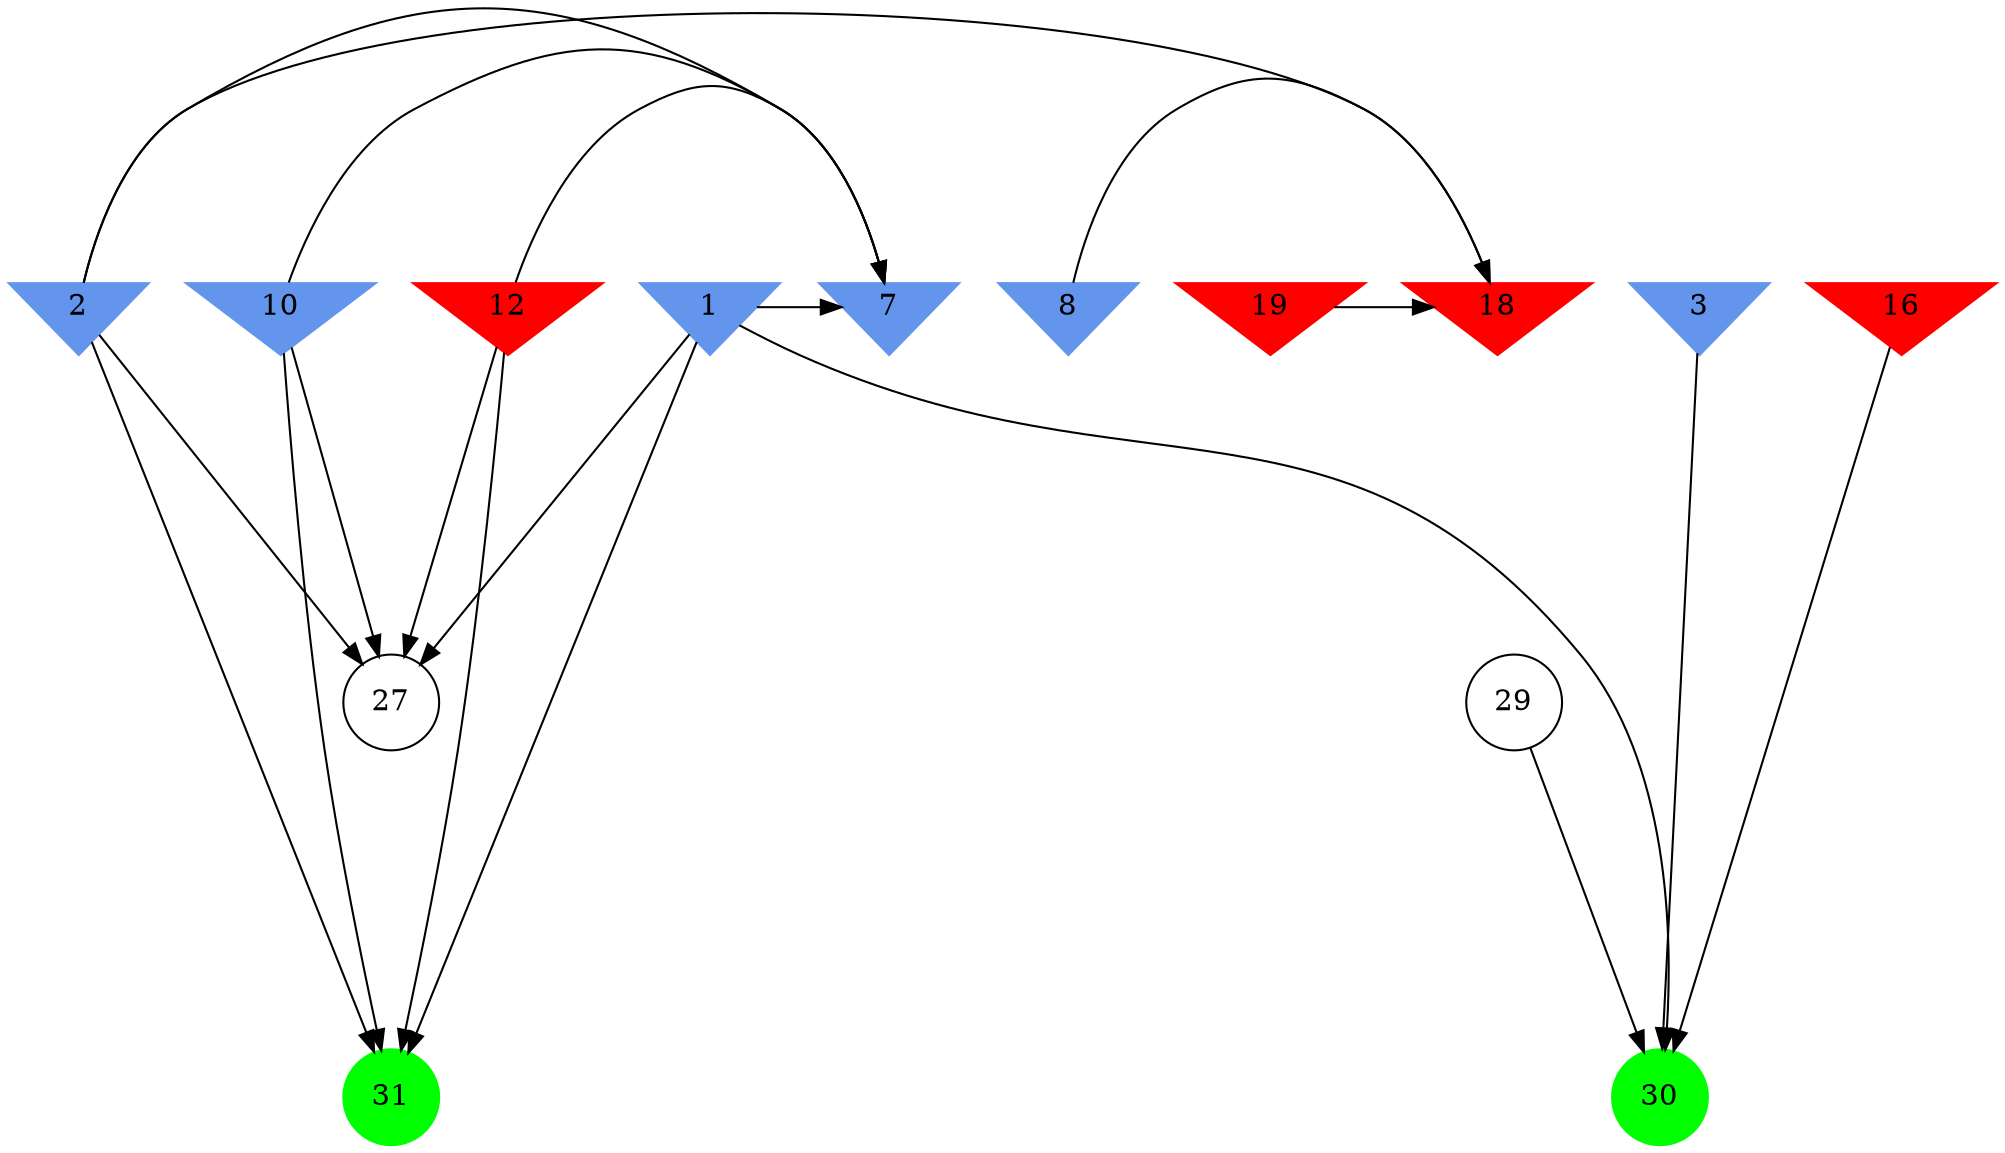 digraph brain {
	ranksep=2.0;
	1 [shape=invtriangle,style=filled,color=cornflowerblue];
	2 [shape=invtriangle,style=filled,color=cornflowerblue];
	3 [shape=invtriangle,style=filled,color=cornflowerblue];
	7 [shape=invtriangle,style=filled,color=cornflowerblue];
	8 [shape=invtriangle,style=filled,color=cornflowerblue];
	10 [shape=invtriangle,style=filled,color=cornflowerblue];
	12 [shape=invtriangle,style=filled,color=red];
	16 [shape=invtriangle,style=filled,color=red];
	18 [shape=invtriangle,style=filled,color=red];
	19 [shape=invtriangle,style=filled,color=red];
	27 [shape=circle,color=black];
	29 [shape=circle,color=black];
	30 [shape=circle,style=filled,color=green];
	31 [shape=circle,style=filled,color=green];
	2	->	18;
	19	->	18;
	8	->	18;
	16	->	30;
	3	->	30;
	1	->	30;
	29	->	30;
	2	->	27;
	2	->	7;
	2	->	31;
	12	->	27;
	12	->	7;
	12	->	31;
	10	->	27;
	10	->	7;
	10	->	31;
	1	->	27;
	1	->	7;
	1	->	31;
	{ rank=same; 1; 2; 3; 7; 8; 10; 12; 16; 18; 19; }
	{ rank=same; 27; 29; }
	{ rank=same; 30; 31; }
}
